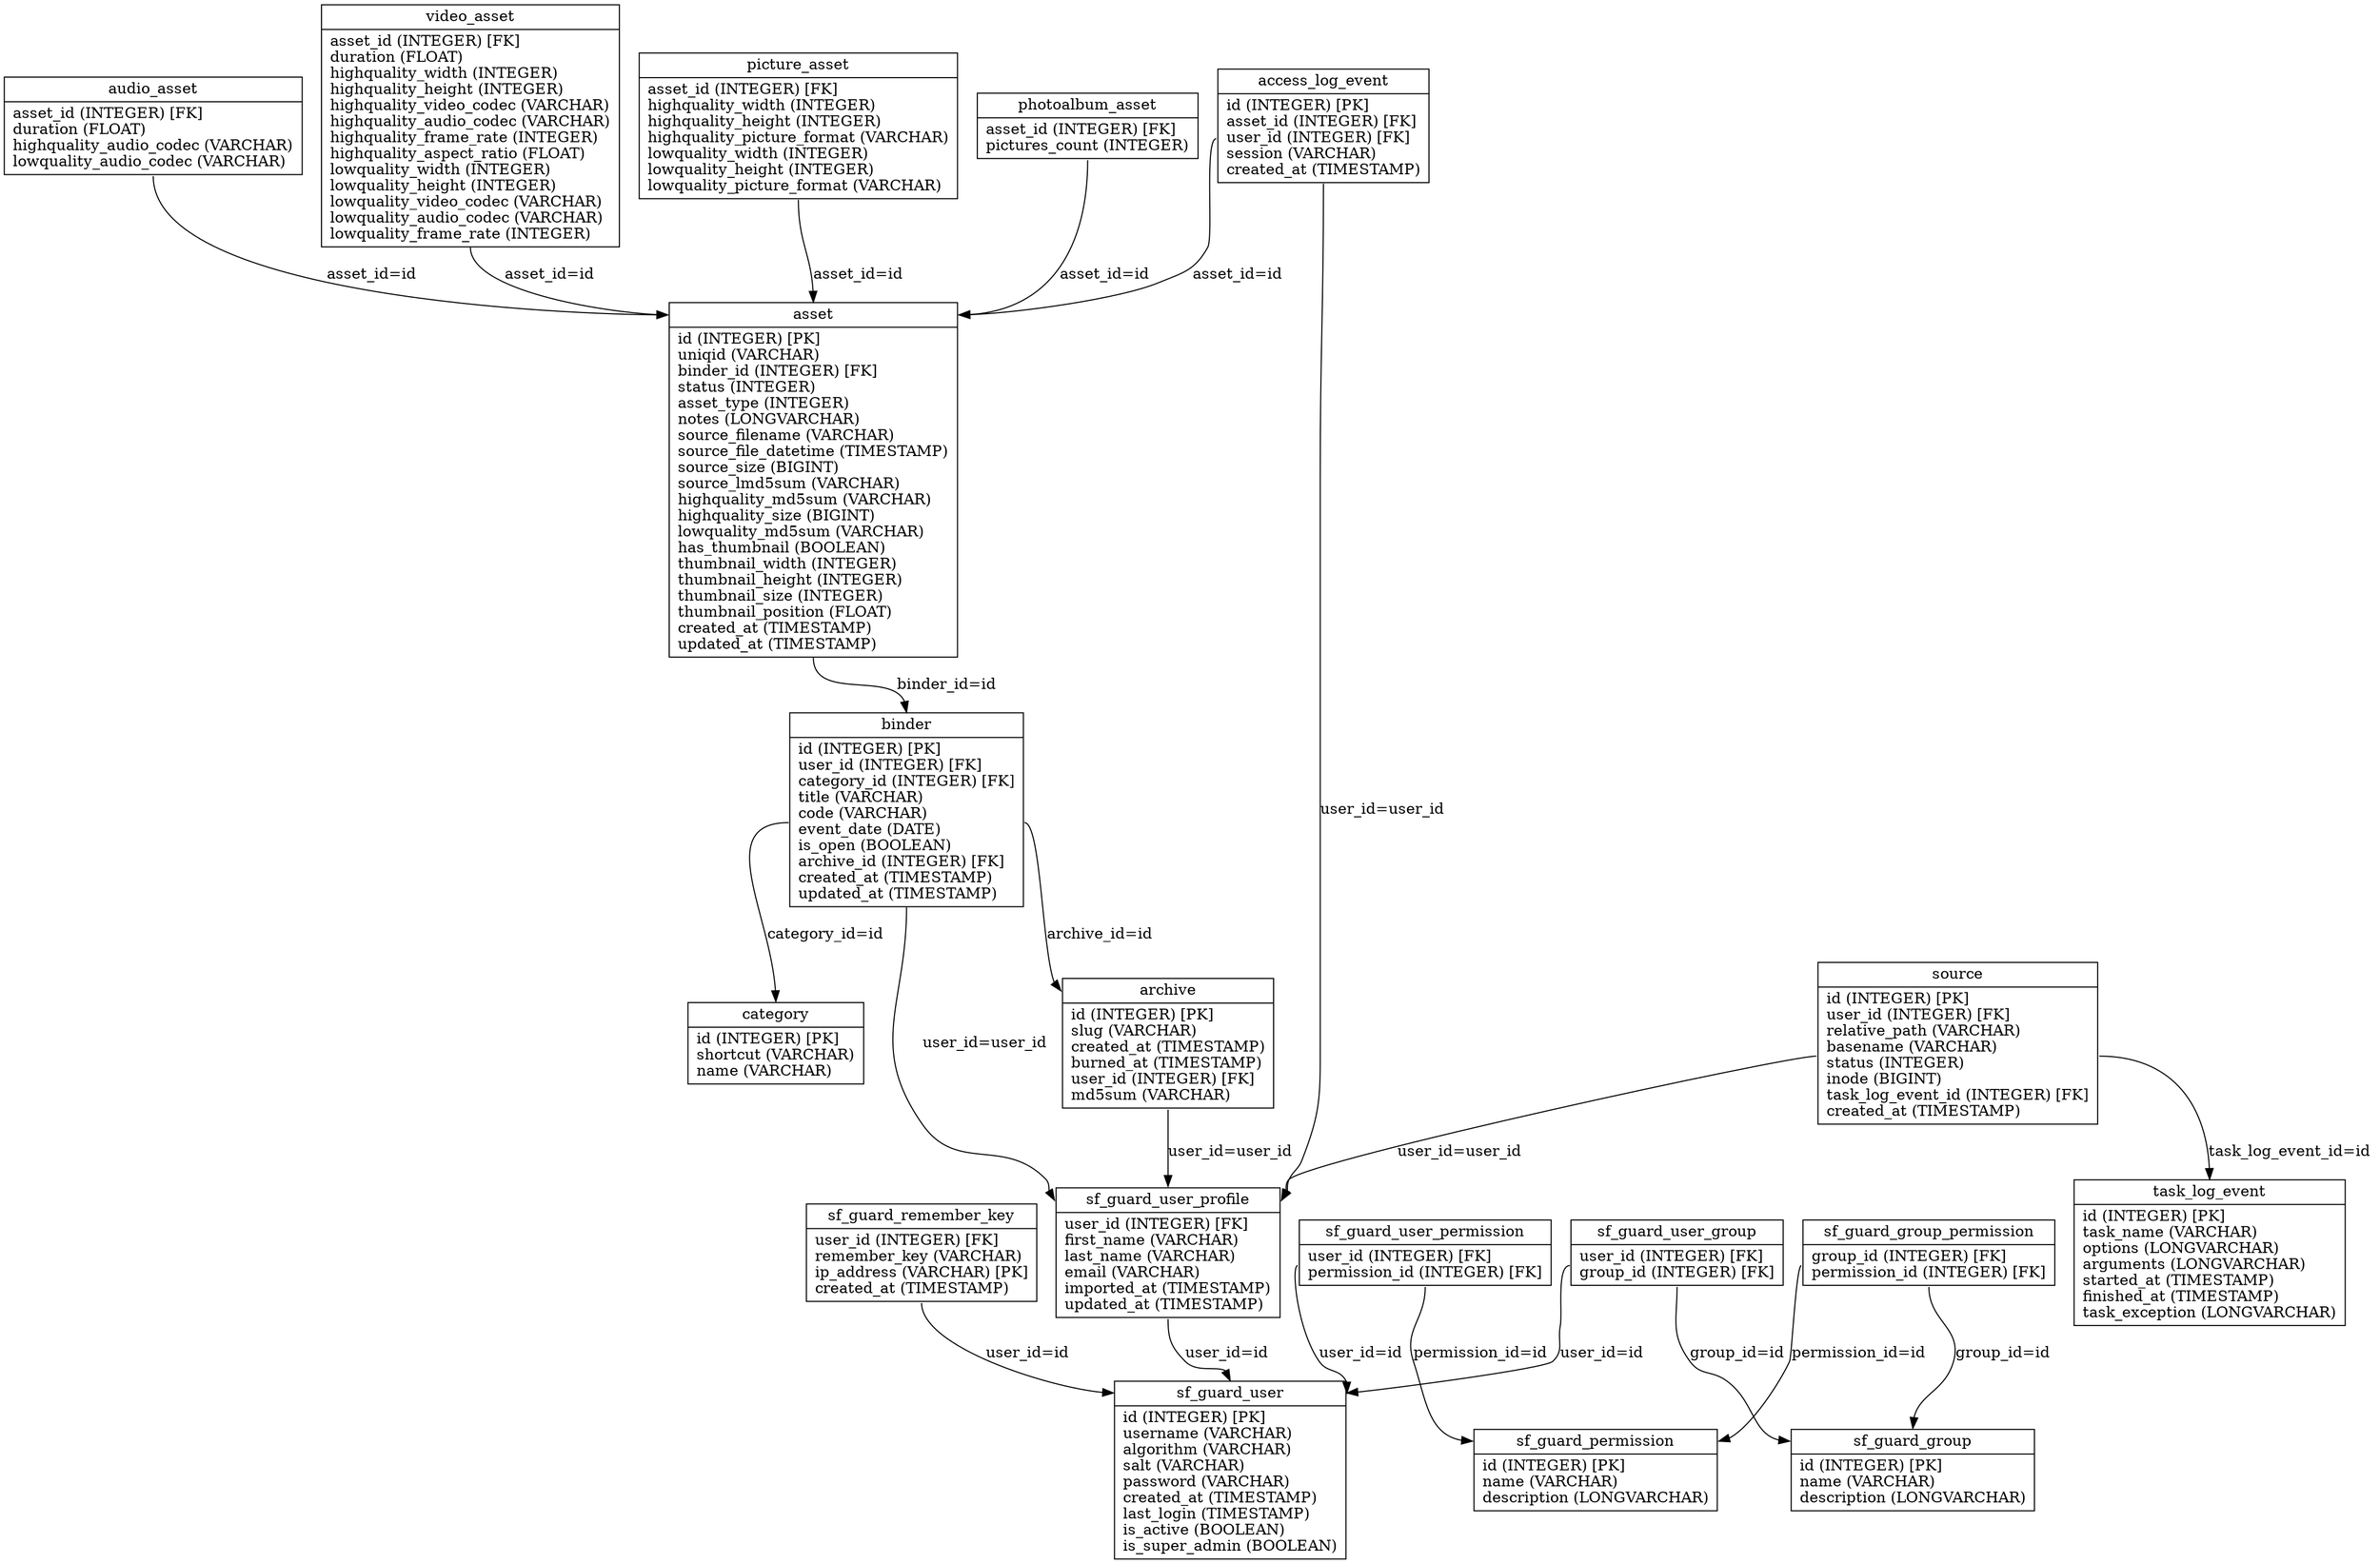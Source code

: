digraph G {
nodesf_guard_user_profile [label="{<table>sf_guard_user_profile|<cols>user_id (INTEGER) [FK]\lfirst_name (VARCHAR)\llast_name (VARCHAR)\lemail (VARCHAR)\limported_at (TIMESTAMP)\lupdated_at (TIMESTAMP)\l}", shape=record];
nodeasset [label="{<table>asset|<cols>id (INTEGER) [PK]\luniqid (VARCHAR)\lbinder_id (INTEGER) [FK]\lstatus (INTEGER)\lasset_type (INTEGER)\lnotes (LONGVARCHAR)\lsource_filename (VARCHAR)\lsource_file_datetime (TIMESTAMP)\lsource_size (BIGINT)\lsource_lmd5sum (VARCHAR)\lhighquality_md5sum (VARCHAR)\lhighquality_size (BIGINT)\llowquality_md5sum (VARCHAR)\lhas_thumbnail (BOOLEAN)\lthumbnail_width (INTEGER)\lthumbnail_height (INTEGER)\lthumbnail_size (INTEGER)\lthumbnail_position (FLOAT)\lcreated_at (TIMESTAMP)\lupdated_at (TIMESTAMP)\l}", shape=record];
nodevideo_asset [label="{<table>video_asset|<cols>asset_id (INTEGER) [FK]\lduration (FLOAT)\lhighquality_width (INTEGER)\lhighquality_height (INTEGER)\lhighquality_video_codec (VARCHAR)\lhighquality_audio_codec (VARCHAR)\lhighquality_frame_rate (INTEGER)\lhighquality_aspect_ratio (FLOAT)\llowquality_width (INTEGER)\llowquality_height (INTEGER)\llowquality_video_codec (VARCHAR)\llowquality_audio_codec (VARCHAR)\llowquality_frame_rate (INTEGER)\l}", shape=record];
nodepicture_asset [label="{<table>picture_asset|<cols>asset_id (INTEGER) [FK]\lhighquality_width (INTEGER)\lhighquality_height (INTEGER)\lhighquality_picture_format (VARCHAR)\llowquality_width (INTEGER)\llowquality_height (INTEGER)\llowquality_picture_format (VARCHAR)\l}", shape=record];
nodephotoalbum_asset [label="{<table>photoalbum_asset|<cols>asset_id (INTEGER) [FK]\lpictures_count (INTEGER)\l}", shape=record];
nodeaudio_asset [label="{<table>audio_asset|<cols>asset_id (INTEGER) [FK]\lduration (FLOAT)\lhighquality_audio_codec (VARCHAR)\llowquality_audio_codec (VARCHAR)\l}", shape=record];
nodebinder [label="{<table>binder|<cols>id (INTEGER) [PK]\luser_id (INTEGER) [FK]\lcategory_id (INTEGER) [FK]\ltitle (VARCHAR)\lcode (VARCHAR)\levent_date (DATE)\lis_open (BOOLEAN)\larchive_id (INTEGER) [FK]\lcreated_at (TIMESTAMP)\lupdated_at (TIMESTAMP)\l}", shape=record];
nodearchive [label="{<table>archive|<cols>id (INTEGER) [PK]\lslug (VARCHAR)\lcreated_at (TIMESTAMP)\lburned_at (TIMESTAMP)\luser_id (INTEGER) [FK]\lmd5sum (VARCHAR)\l}", shape=record];
nodecategory [label="{<table>category|<cols>id (INTEGER) [PK]\lshortcut (VARCHAR)\lname (VARCHAR)\l}", shape=record];
nodeaccess_log_event [label="{<table>access_log_event|<cols>id (INTEGER) [PK]\lasset_id (INTEGER) [FK]\luser_id (INTEGER) [FK]\lsession (VARCHAR)\lcreated_at (TIMESTAMP)\l}", shape=record];
nodetask_log_event [label="{<table>task_log_event|<cols>id (INTEGER) [PK]\ltask_name (VARCHAR)\loptions (LONGVARCHAR)\larguments (LONGVARCHAR)\lstarted_at (TIMESTAMP)\lfinished_at (TIMESTAMP)\ltask_exception (LONGVARCHAR)\l}", shape=record];
nodesource [label="{<table>source|<cols>id (INTEGER) [PK]\luser_id (INTEGER) [FK]\lrelative_path (VARCHAR)\lbasename (VARCHAR)\lstatus (INTEGER)\linode (BIGINT)\ltask_log_event_id (INTEGER) [FK]\lcreated_at (TIMESTAMP)\l}", shape=record];
nodesf_guard_group [label="{<table>sf_guard_group|<cols>id (INTEGER) [PK]\lname (VARCHAR)\ldescription (LONGVARCHAR)\l}", shape=record];
nodesf_guard_permission [label="{<table>sf_guard_permission|<cols>id (INTEGER) [PK]\lname (VARCHAR)\ldescription (LONGVARCHAR)\l}", shape=record];
nodesf_guard_group_permission [label="{<table>sf_guard_group_permission|<cols>group_id (INTEGER) [FK]\lpermission_id (INTEGER) [FK]\l}", shape=record];
nodesf_guard_user [label="{<table>sf_guard_user|<cols>id (INTEGER) [PK]\lusername (VARCHAR)\lalgorithm (VARCHAR)\lsalt (VARCHAR)\lpassword (VARCHAR)\lcreated_at (TIMESTAMP)\llast_login (TIMESTAMP)\lis_active (BOOLEAN)\lis_super_admin (BOOLEAN)\l}", shape=record];
nodesf_guard_user_permission [label="{<table>sf_guard_user_permission|<cols>user_id (INTEGER) [FK]\lpermission_id (INTEGER) [FK]\l}", shape=record];
nodesf_guard_user_group [label="{<table>sf_guard_user_group|<cols>user_id (INTEGER) [FK]\lgroup_id (INTEGER) [FK]\l}", shape=record];
nodesf_guard_remember_key [label="{<table>sf_guard_remember_key|<cols>user_id (INTEGER) [FK]\lremember_key (VARCHAR)\lip_address (VARCHAR) [PK]\lcreated_at (TIMESTAMP)\l}", shape=record];

nodesf_guard_user_profile:cols -> nodesf_guard_user:table [label="user_id=id "];
nodeasset:cols -> nodebinder:table [label="binder_id=id "];
nodevideo_asset:cols -> nodeasset:table [label="asset_id=id "];
nodepicture_asset:cols -> nodeasset:table [label="asset_id=id "];
nodephotoalbum_asset:cols -> nodeasset:table [label="asset_id=id "];
nodeaudio_asset:cols -> nodeasset:table [label="asset_id=id "];
nodebinder:cols -> nodesf_guard_user_profile:table [label="user_id=user_id "];
nodebinder:cols -> nodecategory:table [label="category_id=id "];
nodebinder:cols -> nodearchive:table [label="archive_id=id "];
nodearchive:cols -> nodesf_guard_user_profile:table [label="user_id=user_id "];
nodeaccess_log_event:cols -> nodeasset:table [label="asset_id=id "];
nodeaccess_log_event:cols -> nodesf_guard_user_profile:table [label="user_id=user_id "];
nodesource:cols -> nodesf_guard_user_profile:table [label="user_id=user_id "];
nodesource:cols -> nodetask_log_event:table [label="task_log_event_id=id "];
nodesf_guard_group_permission:cols -> nodesf_guard_group:table [label="group_id=id "];
nodesf_guard_group_permission:cols -> nodesf_guard_permission:table [label="permission_id=id "];
nodesf_guard_user_permission:cols -> nodesf_guard_user:table [label="user_id=id "];
nodesf_guard_user_permission:cols -> nodesf_guard_permission:table [label="permission_id=id "];
nodesf_guard_user_group:cols -> nodesf_guard_user:table [label="user_id=id "];
nodesf_guard_user_group:cols -> nodesf_guard_group:table [label="group_id=id "];
nodesf_guard_remember_key:cols -> nodesf_guard_user:table [label="user_id=id "];
}
